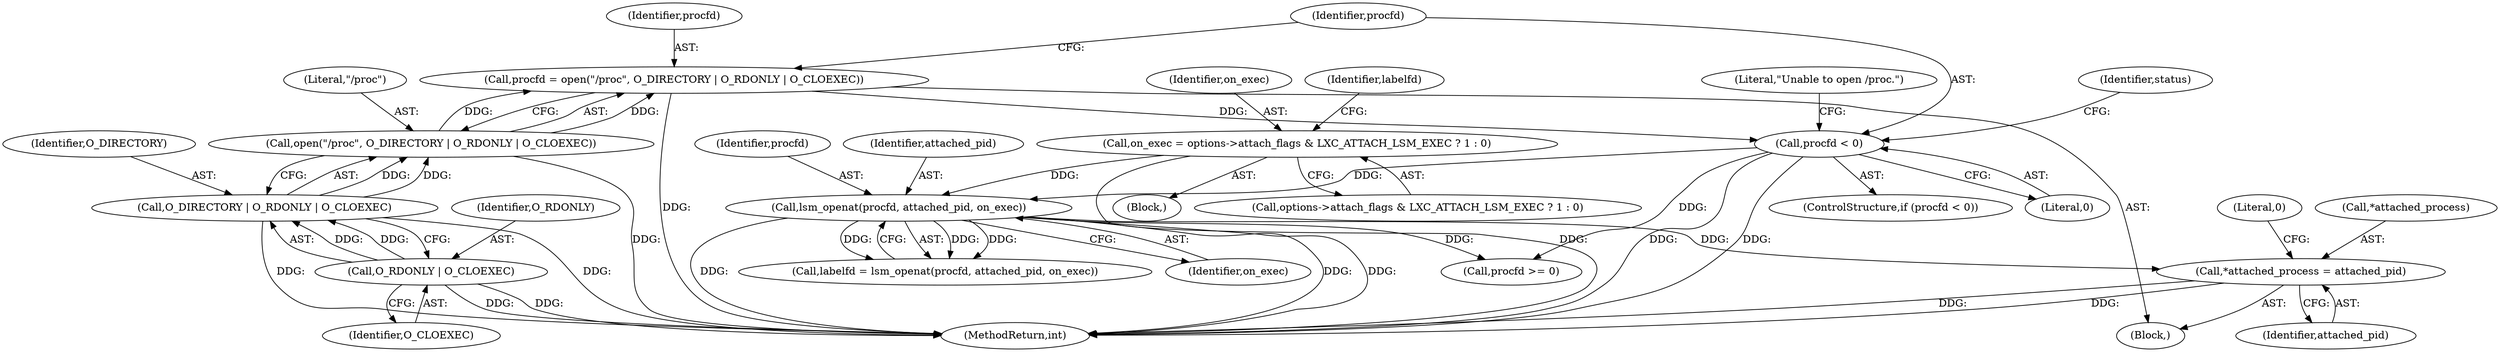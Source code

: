digraph "0_lxc_81f466d05f2a89cb4f122ef7f593ff3f279b165c_1@pointer" {
"1000607" [label="(Call,*attached_process = attached_pid)"];
"1000568" [label="(Call,lsm_openat(procfd, attached_pid, on_exec))"];
"1000365" [label="(Call,procfd < 0)"];
"1000355" [label="(Call,procfd = open(\"/proc\", O_DIRECTORY | O_RDONLY | O_CLOEXEC))"];
"1000357" [label="(Call,open(\"/proc\", O_DIRECTORY | O_RDONLY | O_CLOEXEC))"];
"1000359" [label="(Call,O_DIRECTORY | O_RDONLY | O_CLOEXEC)"];
"1000361" [label="(Call,O_RDONLY | O_CLOEXEC)"];
"1000556" [label="(Call,on_exec = options->attach_flags & LXC_ATTACH_LSM_EXEC ? 1 : 0)"];
"1000569" [label="(Identifier,procfd)"];
"1000356" [label="(Identifier,procfd)"];
"1000615" [label="(Call,procfd >= 0)"];
"1000571" [label="(Identifier,on_exec)"];
"1000612" [label="(Literal,0)"];
"1000362" [label="(Identifier,O_RDONLY)"];
"1000567" [label="(Identifier,labelfd)"];
"1000608" [label="(Call,*attached_process)"];
"1000364" [label="(ControlStructure,if (procfd < 0))"];
"1000570" [label="(Identifier,attached_pid)"];
"1000357" [label="(Call,open(\"/proc\", O_DIRECTORY | O_RDONLY | O_CLOEXEC))"];
"1000325" [label="(Block,)"];
"1000366" [label="(Identifier,procfd)"];
"1000358" [label="(Literal,\"/proc\")"];
"1000367" [label="(Literal,0)"];
"1000359" [label="(Call,O_DIRECTORY | O_RDONLY | O_CLOEXEC)"];
"1000557" [label="(Identifier,on_exec)"];
"1000365" [label="(Call,procfd < 0)"];
"1000363" [label="(Identifier,O_CLOEXEC)"];
"1000791" [label="(MethodReturn,int)"];
"1000355" [label="(Call,procfd = open(\"/proc\", O_DIRECTORY | O_RDONLY | O_CLOEXEC))"];
"1000568" [label="(Call,lsm_openat(procfd, attached_pid, on_exec))"];
"1000556" [label="(Call,on_exec = options->attach_flags & LXC_ATTACH_LSM_EXEC ? 1 : 0)"];
"1000610" [label="(Identifier,attached_pid)"];
"1000607" [label="(Call,*attached_process = attached_pid)"];
"1000553" [label="(Block,)"];
"1000373" [label="(Identifier,status)"];
"1000558" [label="(Call,options->attach_flags & LXC_ATTACH_LSM_EXEC ? 1 : 0)"];
"1000360" [label="(Identifier,O_DIRECTORY)"];
"1000361" [label="(Call,O_RDONLY | O_CLOEXEC)"];
"1000370" [label="(Literal,\"Unable to open /proc.\")"];
"1000566" [label="(Call,labelfd = lsm_openat(procfd, attached_pid, on_exec))"];
"1000607" -> "1000325"  [label="AST: "];
"1000607" -> "1000610"  [label="CFG: "];
"1000608" -> "1000607"  [label="AST: "];
"1000610" -> "1000607"  [label="AST: "];
"1000612" -> "1000607"  [label="CFG: "];
"1000607" -> "1000791"  [label="DDG: "];
"1000607" -> "1000791"  [label="DDG: "];
"1000568" -> "1000607"  [label="DDG: "];
"1000568" -> "1000566"  [label="AST: "];
"1000568" -> "1000571"  [label="CFG: "];
"1000569" -> "1000568"  [label="AST: "];
"1000570" -> "1000568"  [label="AST: "];
"1000571" -> "1000568"  [label="AST: "];
"1000566" -> "1000568"  [label="CFG: "];
"1000568" -> "1000791"  [label="DDG: "];
"1000568" -> "1000791"  [label="DDG: "];
"1000568" -> "1000791"  [label="DDG: "];
"1000568" -> "1000566"  [label="DDG: "];
"1000568" -> "1000566"  [label="DDG: "];
"1000568" -> "1000566"  [label="DDG: "];
"1000365" -> "1000568"  [label="DDG: "];
"1000556" -> "1000568"  [label="DDG: "];
"1000568" -> "1000615"  [label="DDG: "];
"1000365" -> "1000364"  [label="AST: "];
"1000365" -> "1000367"  [label="CFG: "];
"1000366" -> "1000365"  [label="AST: "];
"1000367" -> "1000365"  [label="AST: "];
"1000370" -> "1000365"  [label="CFG: "];
"1000373" -> "1000365"  [label="CFG: "];
"1000365" -> "1000791"  [label="DDG: "];
"1000365" -> "1000791"  [label="DDG: "];
"1000355" -> "1000365"  [label="DDG: "];
"1000365" -> "1000615"  [label="DDG: "];
"1000355" -> "1000325"  [label="AST: "];
"1000355" -> "1000357"  [label="CFG: "];
"1000356" -> "1000355"  [label="AST: "];
"1000357" -> "1000355"  [label="AST: "];
"1000366" -> "1000355"  [label="CFG: "];
"1000355" -> "1000791"  [label="DDG: "];
"1000357" -> "1000355"  [label="DDG: "];
"1000357" -> "1000355"  [label="DDG: "];
"1000357" -> "1000359"  [label="CFG: "];
"1000358" -> "1000357"  [label="AST: "];
"1000359" -> "1000357"  [label="AST: "];
"1000357" -> "1000791"  [label="DDG: "];
"1000359" -> "1000357"  [label="DDG: "];
"1000359" -> "1000357"  [label="DDG: "];
"1000359" -> "1000361"  [label="CFG: "];
"1000360" -> "1000359"  [label="AST: "];
"1000361" -> "1000359"  [label="AST: "];
"1000359" -> "1000791"  [label="DDG: "];
"1000359" -> "1000791"  [label="DDG: "];
"1000361" -> "1000359"  [label="DDG: "];
"1000361" -> "1000359"  [label="DDG: "];
"1000361" -> "1000363"  [label="CFG: "];
"1000362" -> "1000361"  [label="AST: "];
"1000363" -> "1000361"  [label="AST: "];
"1000361" -> "1000791"  [label="DDG: "];
"1000361" -> "1000791"  [label="DDG: "];
"1000556" -> "1000553"  [label="AST: "];
"1000556" -> "1000558"  [label="CFG: "];
"1000557" -> "1000556"  [label="AST: "];
"1000558" -> "1000556"  [label="AST: "];
"1000567" -> "1000556"  [label="CFG: "];
"1000556" -> "1000791"  [label="DDG: "];
}
